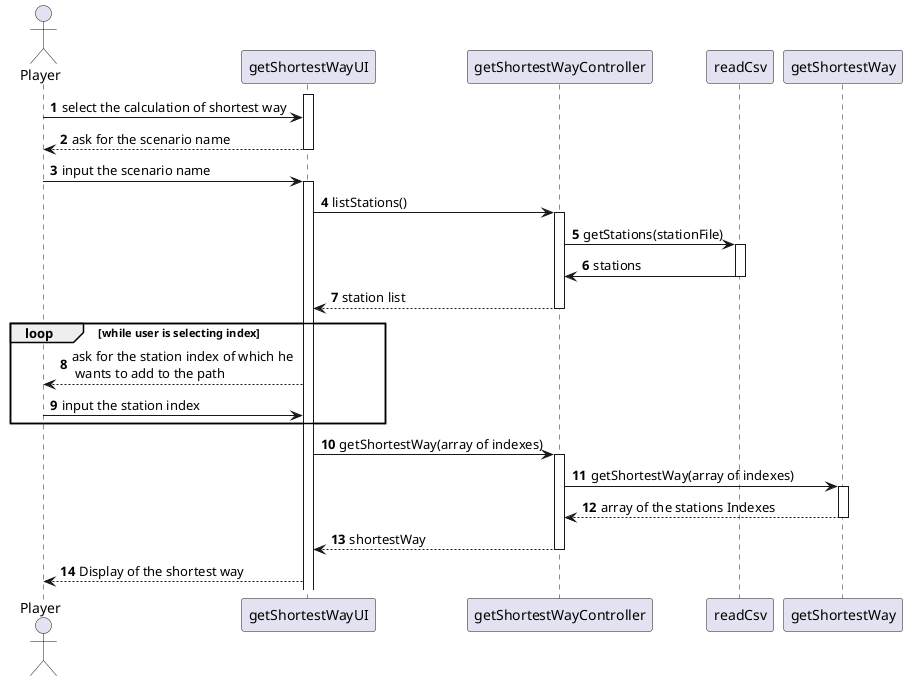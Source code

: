 @startuml
'https://plantuml.com/sequence-diagram

autonumber
actor Player

activate getShortestWayUI

Player -> getShortestWayUI: select the calculation of shortest way


getShortestWayUI --> Player : ask for the scenario name
deactivate getShortestWayUI
Player -> getShortestWayUI: input the scenario name

activate getShortestWayUI

getShortestWayUI -> getShortestWayController : listStations()
activate getShortestWayController
		getShortestWayController -> readCsv: getStations(stationFile)
		activate readCsv
			readCsv -> getShortestWayController: stations
		deactivate readCsv
getShortestWayController --> getShortestWayUI  : station list
deactivate getShortestWayController



loop while user is selecting index
getShortestWayUI --> Player : ask for the station index of which he \n wants to add to the path
Player -> getShortestWayUI: input the station index
end

getShortestWayUI -> getShortestWayController : getShortestWay(array of indexes)
activate getShortestWayController
    getShortestWayController -> getShortestWay : getShortestWay(array of indexes)
    activate getShortestWay
        getShortestWay --> getShortestWayController : array of the stations Indexes
    deactivate getShortestWay
    getShortestWayController --> getShortestWayUI  : shortestWay
deactivate getShortestWayController


getShortestWayUI --> Player : Display of the shortest way




@enduml